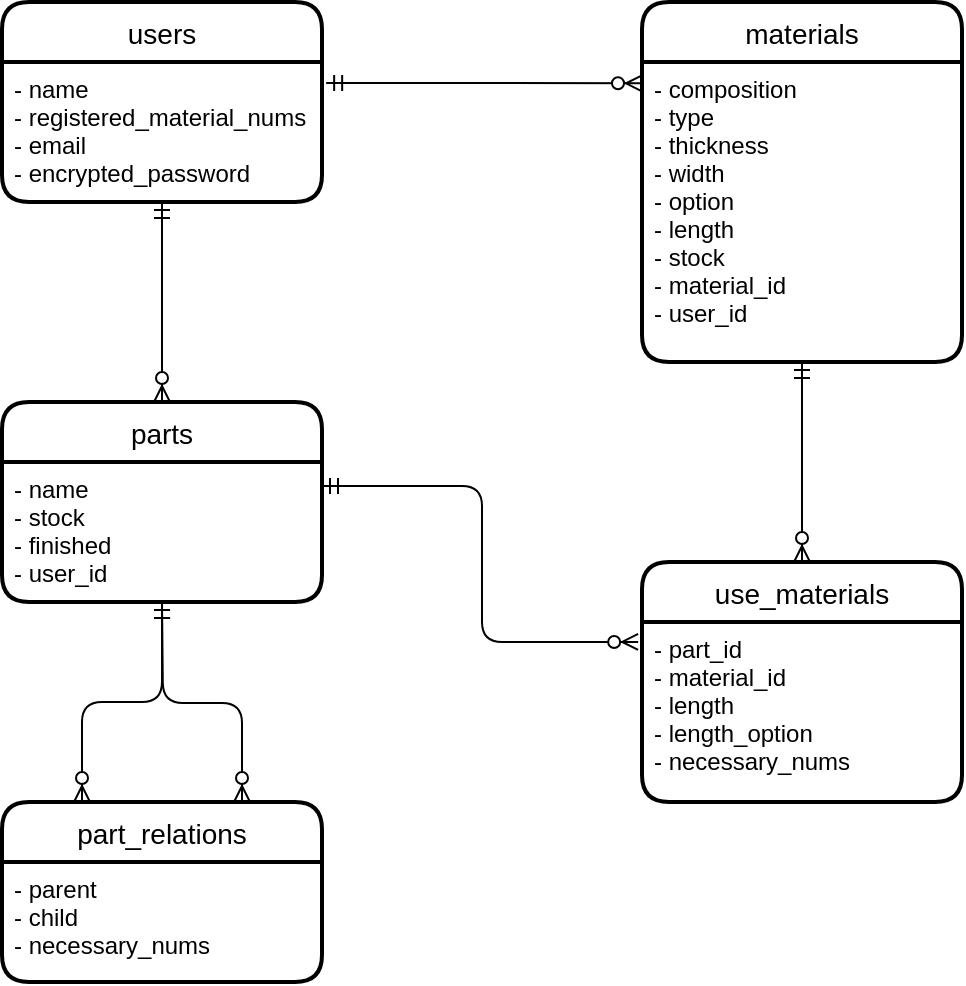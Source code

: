<mxfile>
    <diagram id="bQVQWk4gfmyKirE8EgwK" name="ページ1">
        <mxGraphModel dx="650" dy="647" grid="1" gridSize="10" guides="1" tooltips="1" connect="1" arrows="1" fold="1" page="1" pageScale="1" pageWidth="827" pageHeight="1169" math="0" shadow="0">
            <root>
                <mxCell id="0"/>
                <mxCell id="1" parent="0"/>
                <mxCell id="2" value="users" style="swimlane;childLayout=stackLayout;horizontal=1;startSize=30;horizontalStack=0;rounded=1;fontSize=14;fontStyle=0;strokeWidth=2;resizeParent=0;resizeLast=1;shadow=0;dashed=0;align=center;" parent="1" vertex="1">
                    <mxGeometry x="120" y="40" width="160" height="100" as="geometry"/>
                </mxCell>
                <mxCell id="3" value="- name&#10;- registered_material_nums&#10;- email&#10;- encrypted_password" style="align=left;strokeColor=none;fillColor=none;spacingLeft=4;fontSize=12;verticalAlign=top;resizable=0;rotatable=0;part=1;" parent="2" vertex="1">
                    <mxGeometry y="30" width="160" height="70" as="geometry"/>
                </mxCell>
                <mxCell id="5" value="parts" style="swimlane;childLayout=stackLayout;horizontal=1;startSize=30;horizontalStack=0;rounded=1;fontSize=14;fontStyle=0;strokeWidth=2;resizeParent=0;resizeLast=1;shadow=0;dashed=0;align=center;" parent="1" vertex="1">
                    <mxGeometry x="120" y="240" width="160" height="100" as="geometry"/>
                </mxCell>
                <mxCell id="6" value="- name&#10;- stock&#10;- finished&#10;- user_id" style="align=left;strokeColor=none;fillColor=none;spacingLeft=4;fontSize=12;verticalAlign=top;resizable=0;rotatable=0;part=1;" parent="5" vertex="1">
                    <mxGeometry y="30" width="160" height="70" as="geometry"/>
                </mxCell>
                <mxCell id="7" value="materials" style="swimlane;childLayout=stackLayout;horizontal=1;startSize=30;horizontalStack=0;rounded=1;fontSize=14;fontStyle=0;strokeWidth=2;resizeParent=0;resizeLast=1;shadow=0;dashed=0;align=center;" parent="1" vertex="1">
                    <mxGeometry x="440" y="40" width="160" height="180" as="geometry"/>
                </mxCell>
                <mxCell id="8" value="- composition&#10;- type&#10;- thickness&#10;- width&#10;- option&#10;- length&#10;- stock&#10;- material_id&#10;- user_id" style="align=left;strokeColor=none;fillColor=none;spacingLeft=4;fontSize=12;verticalAlign=top;resizable=0;rotatable=0;part=1;" parent="7" vertex="1">
                    <mxGeometry y="30" width="160" height="150" as="geometry"/>
                </mxCell>
                <mxCell id="9" value="part_relations" style="swimlane;childLayout=stackLayout;horizontal=1;startSize=30;horizontalStack=0;rounded=1;fontSize=14;fontStyle=0;strokeWidth=2;resizeParent=0;resizeLast=1;shadow=0;dashed=0;align=center;" parent="1" vertex="1">
                    <mxGeometry x="120" y="440" width="160" height="90" as="geometry"/>
                </mxCell>
                <mxCell id="10" value="- parent&#10;- child&#10;- necessary_nums&#10;" style="align=left;strokeColor=none;fillColor=none;spacingLeft=4;fontSize=12;verticalAlign=top;resizable=0;rotatable=0;part=1;" parent="9" vertex="1">
                    <mxGeometry y="30" width="160" height="60" as="geometry"/>
                </mxCell>
                <mxCell id="11" value="use_materials" style="swimlane;childLayout=stackLayout;horizontal=1;startSize=30;horizontalStack=0;rounded=1;fontSize=14;fontStyle=0;strokeWidth=2;resizeParent=0;resizeLast=1;shadow=0;dashed=0;align=center;" parent="1" vertex="1">
                    <mxGeometry x="440" y="320" width="160" height="120" as="geometry"/>
                </mxCell>
                <mxCell id="12" value="- part_id&#10;- material_id&#10;- length&#10;- length_option&#10;- necessary_nums" style="align=left;strokeColor=none;fillColor=none;spacingLeft=4;fontSize=12;verticalAlign=top;resizable=0;rotatable=0;part=1;" parent="11" vertex="1">
                    <mxGeometry y="30" width="160" height="90" as="geometry"/>
                </mxCell>
                <mxCell id="13" value="" style="edgeStyle=orthogonalEdgeStyle;fontSize=12;html=1;endArrow=ERzeroToMany;startArrow=ERmandOne;exitX=0.5;exitY=1;exitDx=0;exitDy=0;entryX=0.5;entryY=0;entryDx=0;entryDy=0;" parent="1" source="3" target="5" edge="1">
                    <mxGeometry width="100" height="100" relative="1" as="geometry">
                        <mxPoint x="360" y="400" as="sourcePoint"/>
                        <mxPoint x="460" y="300" as="targetPoint"/>
                    </mxGeometry>
                </mxCell>
                <mxCell id="16" value="" style="edgeStyle=orthogonalEdgeStyle;fontSize=12;html=1;endArrow=ERzeroToMany;startArrow=ERmandOne;exitX=1.013;exitY=0.15;exitDx=0;exitDy=0;exitPerimeter=0;entryX=0;entryY=0.071;entryDx=0;entryDy=0;entryPerimeter=0;" parent="1" source="3" target="8" edge="1">
                    <mxGeometry width="100" height="100" relative="1" as="geometry">
                        <mxPoint x="360" y="400" as="sourcePoint"/>
                        <mxPoint x="460" y="300" as="targetPoint"/>
                    </mxGeometry>
                </mxCell>
                <mxCell id="17" value="" style="edgeStyle=orthogonalEdgeStyle;fontSize=12;html=1;endArrow=ERzeroToMany;startArrow=ERmandOne;exitX=0.5;exitY=1;exitDx=0;exitDy=0;entryX=0.25;entryY=0;entryDx=0;entryDy=0;" parent="1" source="6" target="9" edge="1">
                    <mxGeometry width="100" height="100" relative="1" as="geometry">
                        <mxPoint x="360" y="400" as="sourcePoint"/>
                        <mxPoint x="460" y="300" as="targetPoint"/>
                    </mxGeometry>
                </mxCell>
                <mxCell id="18" value="" style="edgeStyle=orthogonalEdgeStyle;fontSize=12;html=1;endArrow=ERzeroToMany;startArrow=ERmandOne;entryX=0.75;entryY=0;entryDx=0;entryDy=0;" parent="1" target="9" edge="1">
                    <mxGeometry width="100" height="100" relative="1" as="geometry">
                        <mxPoint x="200" y="340" as="sourcePoint"/>
                        <mxPoint x="460" y="300" as="targetPoint"/>
                    </mxGeometry>
                </mxCell>
                <mxCell id="19" value="" style="edgeStyle=orthogonalEdgeStyle;fontSize=12;html=1;endArrow=ERzeroToMany;startArrow=ERmandOne;exitX=1;exitY=0.171;exitDx=0;exitDy=0;exitPerimeter=0;entryX=-0.012;entryY=0.111;entryDx=0;entryDy=0;entryPerimeter=0;" parent="1" source="6" target="12" edge="1">
                    <mxGeometry width="100" height="100" relative="1" as="geometry">
                        <mxPoint x="360" y="400" as="sourcePoint"/>
                        <mxPoint x="460" y="300" as="targetPoint"/>
                        <Array as="points">
                            <mxPoint x="360" y="282"/>
                            <mxPoint x="360" y="360"/>
                        </Array>
                    </mxGeometry>
                </mxCell>
                <mxCell id="20" value="" style="edgeStyle=orthogonalEdgeStyle;fontSize=12;html=1;endArrow=ERzeroToMany;startArrow=ERmandOne;exitX=0.5;exitY=1;exitDx=0;exitDy=0;entryX=0.5;entryY=0;entryDx=0;entryDy=0;" parent="1" source="8" target="11" edge="1">
                    <mxGeometry width="100" height="100" relative="1" as="geometry">
                        <mxPoint x="360" y="400" as="sourcePoint"/>
                        <mxPoint x="460" y="300" as="targetPoint"/>
                    </mxGeometry>
                </mxCell>
            </root>
        </mxGraphModel>
    </diagram>
</mxfile>